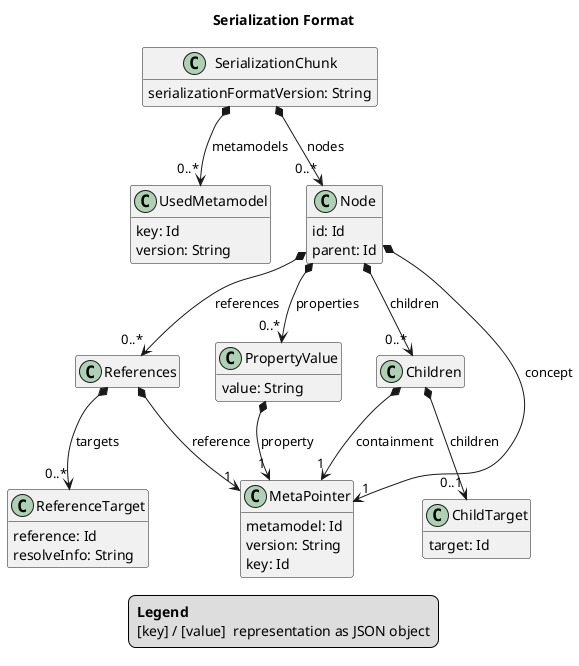 @startuml
title Serialization Format

hide empty members

legend
    <#transparent,#transparent>|= Legend |= |
    | [key] / [value] | representation as JSON object |
end legend

class SerializationChunk {
    serializationFormatVersion: String
}

SerializationChunk *--> "0..*" UsedMetamodel: metamodels

class UsedMetamodel {
    key: Id
    version: String
}

SerializationChunk *--> "0..*" Node: nodes

class Node {
    id: Id
    parent: Id
}

Node *--> "1" MetaPointer: concept

class MetaPointer {
    metamodel: Id
    version: String
    key: Id
}

Node *--> "0..*" Children: children

class Children {
}

Children *--> "1" MetaPointer: containment

Children *--> "0..1" ChildTarget: children

class ChildTarget {
    target: Id
}

Node *--> "0..*" References: references

class References {
}

References *--> "1" MetaPointer: reference

References *--> "0..*" ReferenceTarget: targets

class ReferenceTarget {
    reference: Id
    resolveInfo: String
}

Node *--> "0..*" PropertyValue: properties

class PropertyValue {
    value: String
}

PropertyValue *--> "1" MetaPointer: property

@enduml